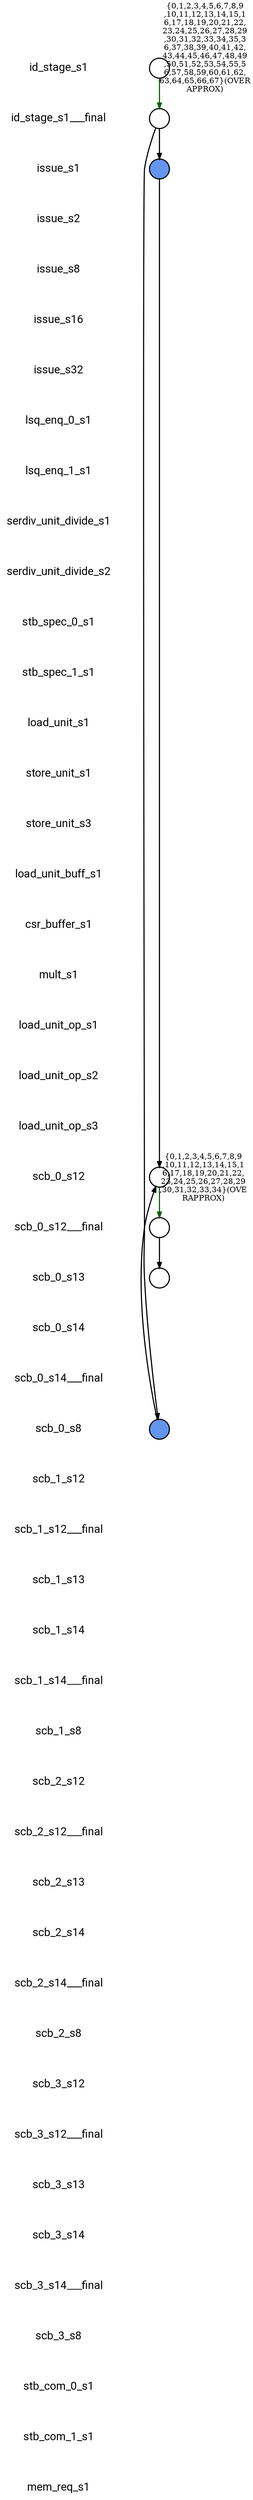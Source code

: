 
digraph G {
    edge [penwidth=2];
    node [ shape=box, fontsize=20, penwidth=2, fontname="roboto"];
    esep=0.5;
    layout=neato;
    overlap=scale;
    splines=true;

l_id_stage_s1 [label="id_stage_s1"; pos="0,-0!"; shape=none];

l_id_stage_s1___final [label="id_stage_s1___final"; pos="0,-1!"; shape=none];

l_issue_s1 [label="issue_s1"; pos="0,-2!"; shape=none];

l_issue_s2 [label="issue_s2"; pos="0,-3!"; shape=none];

l_issue_s8 [label="issue_s8"; pos="0,-4!"; shape=none];

l_issue_s16 [label="issue_s16"; pos="0,-5!"; shape=none];

l_issue_s32 [label="issue_s32"; pos="0,-6!"; shape=none];

l_lsq_enq_0_s1 [label="lsq_enq_0_s1"; pos="0,-7!"; shape=none];

l_lsq_enq_1_s1 [label="lsq_enq_1_s1"; pos="0,-8!"; shape=none];

l_serdiv_unit_divide_s1 [label="serdiv_unit_divide_s1"; pos="0,-9!"; shape=none];

l_serdiv_unit_divide_s2 [label="serdiv_unit_divide_s2"; pos="0,-10!"; shape=none];

l_stb_spec_0_s1 [label="stb_spec_0_s1"; pos="0,-11!"; shape=none];

l_stb_spec_1_s1 [label="stb_spec_1_s1"; pos="0,-12!"; shape=none];

l_load_unit_s1 [label="load_unit_s1"; pos="0,-13!"; shape=none];

l_store_unit_s1 [label="store_unit_s1"; pos="0,-14!"; shape=none];

l_store_unit_s3 [label="store_unit_s3"; pos="0,-15!"; shape=none];

l_load_unit_buff_s1 [label="load_unit_buff_s1"; pos="0,-16!"; shape=none];

l_csr_buffer_s1 [label="csr_buffer_s1"; pos="0,-17!"; shape=none];

l_mult_s1 [label="mult_s1"; pos="0,-18!"; shape=none];

l_load_unit_op_s1 [label="load_unit_op_s1"; pos="0,-19!"; shape=none];

l_load_unit_op_s2 [label="load_unit_op_s2"; pos="0,-20!"; shape=none];

l_load_unit_op_s3 [label="load_unit_op_s3"; pos="0,-21!"; shape=none];

l_scb_0_s12 [label="scb_0_s12"; pos="0,-22!"; shape=none];

l_scb_0_s12___final [label="scb_0_s12___final"; pos="0,-23!"; shape=none];

l_scb_0_s13 [label="scb_0_s13"; pos="0,-24!"; shape=none];

l_scb_0_s14 [label="scb_0_s14"; pos="0,-25!"; shape=none];

l_scb_0_s14___final [label="scb_0_s14___final"; pos="0,-26!"; shape=none];

l_scb_0_s8 [label="scb_0_s8"; pos="0,-27!"; shape=none];

l_scb_1_s12 [label="scb_1_s12"; pos="0,-28!"; shape=none];

l_scb_1_s12___final [label="scb_1_s12___final"; pos="0,-29!"; shape=none];

l_scb_1_s13 [label="scb_1_s13"; pos="0,-30!"; shape=none];

l_scb_1_s14 [label="scb_1_s14"; pos="0,-31!"; shape=none];

l_scb_1_s14___final [label="scb_1_s14___final"; pos="0,-32!"; shape=none];

l_scb_1_s8 [label="scb_1_s8"; pos="0,-33!"; shape=none];

l_scb_2_s12 [label="scb_2_s12"; pos="0,-34!"; shape=none];

l_scb_2_s12___final [label="scb_2_s12___final"; pos="0,-35!"; shape=none];

l_scb_2_s13 [label="scb_2_s13"; pos="0,-36!"; shape=none];

l_scb_2_s14 [label="scb_2_s14"; pos="0,-37!"; shape=none];

l_scb_2_s14___final [label="scb_2_s14___final"; pos="0,-38!"; shape=none];

l_scb_2_s8 [label="scb_2_s8"; pos="0,-39!"; shape=none];

l_scb_3_s12 [label="scb_3_s12"; pos="0,-40!"; shape=none];

l_scb_3_s12___final [label="scb_3_s12___final"; pos="0,-41!"; shape=none];

l_scb_3_s13 [label="scb_3_s13"; pos="0,-42!"; shape=none];

l_scb_3_s14 [label="scb_3_s14"; pos="0,-43!"; shape=none];

l_scb_3_s14___final [label="scb_3_s14___final"; pos="0,-44!"; shape=none];

l_scb_3_s8 [label="scb_3_s8"; pos="0,-45!"; shape=none];

l_stb_com_0_s1 [label="stb_com_0_s1"; pos="0,-46!"; shape=none];

l_stb_com_1_s1 [label="stb_com_1_s1"; pos="0,-47!"; shape=none];

l_mem_req_s1 [label="mem_req_s1"; pos="0,-48!"; shape=none];

n_id_stage_s1 [label=""; pos="2,-0!"; shape=circle ]; 


n_issue_s1 [style=filled, color=black, fillcolor="#6495ED", label=""; pos="2,-2!"; shape=circle ]; 


n_scb_0_s12 [label=""; pos="2,-22!"; shape=circle ]; 


n_scb_0_s13 [label=""; pos="2,-24!"; shape=circle ]; 


n_scb_0_s8 [style=filled, color=black, fillcolor="#6495ED", label=""; pos="2,-27!"; shape=circle ]; 


n_id_stage_s1___final [label=""; pos="2,-1!"; shape=circle ]; 


n_scb_0_s12___final [label=""; pos="2,-23!"; shape=circle ]; 


n_id_stage_s1 -> n_id_stage_s1___final [color="#006400", label="{0,1,2,3,4,5,6,7,8,9
,10,11,12,13,14,15,1
6,17,18,19,20,21,22,
23,24,25,26,27,28,29
,30,31,32,33,34,35,3
6,37,38,39,40,41,42,
43,44,45,46,47,48,49
,50,51,52,53,54,55,5
6,57,58,59,60,61,62,
63,64,65,66,67}(OVER
APPROX)"];

n_issue_s1 -> n_scb_0_s12 [color="black"];

n_scb_0_s12 -> n_scb_0_s12___final [color="#006400", label="{0,1,2,3,4,5,6,7,8,9
,10,11,12,13,14,15,1
6,17,18,19,20,21,22,
23,24,25,26,27,28,29
,30,31,32,33,34}(OVE
RAPPROX)"];

n_scb_0_s8 -> n_scb_0_s12 [color="black"];

n_id_stage_s1___final -> n_scb_0_s8 [color="black"];

n_id_stage_s1___final -> n_issue_s1 [color="black"];

n_scb_0_s12___final -> n_scb_0_s13 [color="black"];
}